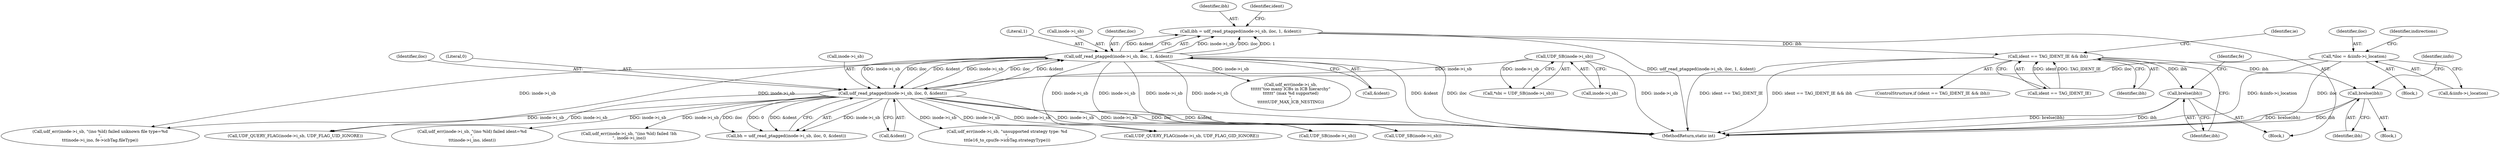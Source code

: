 digraph "0_linux_23b133bdc452aa441fcb9b82cbf6dd05cfd342d0@API" {
"1000256" [label="(Call,ibh = udf_read_ptagged(inode->i_sb, iloc, 1, &ident))"];
"1000258" [label="(Call,udf_read_ptagged(inode->i_sb, iloc, 1, &ident))"];
"1000185" [label="(Call,udf_read_ptagged(inode->i_sb, iloc, 0, &ident))"];
"1000127" [label="(Call,UDF_SB(inode->i_sb))"];
"1000132" [label="(Call,*iloc = &iinfo->i_location)"];
"1000267" [label="(Call,ident == TAG_IDENT_IE && ibh)"];
"1000297" [label="(Call,brelse(ibh))"];
"1000324" [label="(Call,brelse(ibh))"];
"1000197" [label="(Call,udf_err(inode->i_sb, \"(ino %ld) failed !bh\n\", inode->i_ino))"];
"1000325" [label="(Identifier,ibh)"];
"1000128" [label="(Call,inode->i_sb)"];
"1000258" [label="(Call,udf_read_ptagged(inode->i_sb, iloc, 1, &ident))"];
"1000221" [label="(Call,udf_err(inode->i_sb, \"(ino %ld) failed ident=%d\n\",\n\t\t\tinode->i_ino, ident))"];
"1000267" [label="(Call,ident == TAG_IDENT_IE && ibh)"];
"1000314" [label="(Call,udf_err(inode->i_sb,\n\t\t\t\t\t\t\"too many ICBs in ICB hierarchy\"\n\t\t\t\t\t\t\" (max %d supported)\n\",\n\t\t\t\t\t\tUDF_MAX_ICB_NESTING))"];
"1001170" [label="(Call,udf_err(inode->i_sb, \"(ino %ld) failed unknown file type=%d\n\",\n\t\t\tinode->i_ino, fe->icbTag.fileType))"];
"1000191" [label="(Call,&ident)"];
"1000257" [label="(Identifier,ibh)"];
"1000186" [label="(Call,inode->i_sb)"];
"1000297" [label="(Call,brelse(ibh))"];
"1000256" [label="(Call,ibh = udf_read_ptagged(inode->i_sb, iloc, 1, &ident))"];
"1000111" [label="(Block,)"];
"1000141" [label="(Identifier,indirections)"];
"1000189" [label="(Identifier,iloc)"];
"1000190" [label="(Literal,0)"];
"1000353" [label="(Identifier,fe)"];
"1000337" [label="(Call,udf_err(inode->i_sb, \"unsupported strategy type: %d\n\",\n\t\t\tle16_to_cpu(fe->icbTag.strategyType)))"];
"1000271" [label="(Identifier,ibh)"];
"1001231" [label="(MethodReturn,static int)"];
"1000591" [label="(Call,UDF_QUERY_FLAG(inode->i_sb, UDF_FLAG_UID_IGNORE))"];
"1000298" [label="(Identifier,ibh)"];
"1000264" [label="(Call,&ident)"];
"1000183" [label="(Call,bh = udf_read_ptagged(inode->i_sb, iloc, 0, &ident))"];
"1000133" [label="(Identifier,iloc)"];
"1000266" [label="(ControlStructure,if (ident == TAG_IDENT_IE && ibh))"];
"1000125" [label="(Call,*sbi = UDF_SB(inode->i_sb))"];
"1000127" [label="(Call,UDF_SB(inode->i_sb))"];
"1000269" [label="(Identifier,ident)"];
"1000268" [label="(Call,ident == TAG_IDENT_IE)"];
"1000263" [label="(Literal,1)"];
"1000625" [label="(Call,UDF_QUERY_FLAG(inode->i_sb, UDF_FLAG_GID_IGNORE))"];
"1000134" [label="(Call,&iinfo->i_location)"];
"1000132" [label="(Call,*iloc = &iinfo->i_location)"];
"1000276" [label="(Identifier,ie)"];
"1000640" [label="(Call,UDF_SB(inode->i_sb))"];
"1000259" [label="(Call,inode->i_sb)"];
"1000606" [label="(Call,UDF_SB(inode->i_sb))"];
"1000185" [label="(Call,udf_read_ptagged(inode->i_sb, iloc, 0, &ident))"];
"1000262" [label="(Identifier,iloc)"];
"1000302" [label="(Identifier,iinfo)"];
"1000324" [label="(Call,brelse(ibh))"];
"1000296" [label="(Block,)"];
"1000254" [label="(Block,)"];
"1000256" -> "1000254"  [label="AST: "];
"1000256" -> "1000258"  [label="CFG: "];
"1000257" -> "1000256"  [label="AST: "];
"1000258" -> "1000256"  [label="AST: "];
"1000269" -> "1000256"  [label="CFG: "];
"1000256" -> "1001231"  [label="DDG: udf_read_ptagged(inode->i_sb, iloc, 1, &ident)"];
"1000258" -> "1000256"  [label="DDG: inode->i_sb"];
"1000258" -> "1000256"  [label="DDG: iloc"];
"1000258" -> "1000256"  [label="DDG: 1"];
"1000258" -> "1000256"  [label="DDG: &ident"];
"1000256" -> "1000267"  [label="DDG: ibh"];
"1000258" -> "1000264"  [label="CFG: "];
"1000259" -> "1000258"  [label="AST: "];
"1000262" -> "1000258"  [label="AST: "];
"1000263" -> "1000258"  [label="AST: "];
"1000264" -> "1000258"  [label="AST: "];
"1000258" -> "1001231"  [label="DDG: inode->i_sb"];
"1000258" -> "1001231"  [label="DDG: &ident"];
"1000258" -> "1001231"  [label="DDG: iloc"];
"1000258" -> "1000185"  [label="DDG: inode->i_sb"];
"1000258" -> "1000185"  [label="DDG: iloc"];
"1000258" -> "1000185"  [label="DDG: &ident"];
"1000185" -> "1000258"  [label="DDG: inode->i_sb"];
"1000185" -> "1000258"  [label="DDG: iloc"];
"1000185" -> "1000258"  [label="DDG: &ident"];
"1000258" -> "1000314"  [label="DDG: inode->i_sb"];
"1000258" -> "1000591"  [label="DDG: inode->i_sb"];
"1000258" -> "1000606"  [label="DDG: inode->i_sb"];
"1000258" -> "1000625"  [label="DDG: inode->i_sb"];
"1000258" -> "1000640"  [label="DDG: inode->i_sb"];
"1000258" -> "1001170"  [label="DDG: inode->i_sb"];
"1000185" -> "1000183"  [label="AST: "];
"1000185" -> "1000191"  [label="CFG: "];
"1000186" -> "1000185"  [label="AST: "];
"1000189" -> "1000185"  [label="AST: "];
"1000190" -> "1000185"  [label="AST: "];
"1000191" -> "1000185"  [label="AST: "];
"1000183" -> "1000185"  [label="CFG: "];
"1000185" -> "1001231"  [label="DDG: inode->i_sb"];
"1000185" -> "1001231"  [label="DDG: iloc"];
"1000185" -> "1001231"  [label="DDG: &ident"];
"1000185" -> "1000183"  [label="DDG: inode->i_sb"];
"1000185" -> "1000183"  [label="DDG: iloc"];
"1000185" -> "1000183"  [label="DDG: 0"];
"1000185" -> "1000183"  [label="DDG: &ident"];
"1000127" -> "1000185"  [label="DDG: inode->i_sb"];
"1000132" -> "1000185"  [label="DDG: iloc"];
"1000185" -> "1000197"  [label="DDG: inode->i_sb"];
"1000185" -> "1000221"  [label="DDG: inode->i_sb"];
"1000185" -> "1000337"  [label="DDG: inode->i_sb"];
"1000185" -> "1000591"  [label="DDG: inode->i_sb"];
"1000185" -> "1000606"  [label="DDG: inode->i_sb"];
"1000185" -> "1000625"  [label="DDG: inode->i_sb"];
"1000185" -> "1000640"  [label="DDG: inode->i_sb"];
"1000185" -> "1001170"  [label="DDG: inode->i_sb"];
"1000127" -> "1000125"  [label="AST: "];
"1000127" -> "1000128"  [label="CFG: "];
"1000128" -> "1000127"  [label="AST: "];
"1000125" -> "1000127"  [label="CFG: "];
"1000127" -> "1001231"  [label="DDG: inode->i_sb"];
"1000127" -> "1000125"  [label="DDG: inode->i_sb"];
"1000132" -> "1000111"  [label="AST: "];
"1000132" -> "1000134"  [label="CFG: "];
"1000133" -> "1000132"  [label="AST: "];
"1000134" -> "1000132"  [label="AST: "];
"1000141" -> "1000132"  [label="CFG: "];
"1000132" -> "1001231"  [label="DDG: &iinfo->i_location"];
"1000132" -> "1001231"  [label="DDG: iloc"];
"1000267" -> "1000266"  [label="AST: "];
"1000267" -> "1000268"  [label="CFG: "];
"1000267" -> "1000271"  [label="CFG: "];
"1000268" -> "1000267"  [label="AST: "];
"1000271" -> "1000267"  [label="AST: "];
"1000276" -> "1000267"  [label="CFG: "];
"1000325" -> "1000267"  [label="CFG: "];
"1000267" -> "1001231"  [label="DDG: ident == TAG_IDENT_IE"];
"1000267" -> "1001231"  [label="DDG: ident == TAG_IDENT_IE && ibh"];
"1000268" -> "1000267"  [label="DDG: ident"];
"1000268" -> "1000267"  [label="DDG: TAG_IDENT_IE"];
"1000267" -> "1000297"  [label="DDG: ibh"];
"1000267" -> "1000324"  [label="DDG: ibh"];
"1000297" -> "1000296"  [label="AST: "];
"1000297" -> "1000298"  [label="CFG: "];
"1000298" -> "1000297"  [label="AST: "];
"1000302" -> "1000297"  [label="CFG: "];
"1000297" -> "1001231"  [label="DDG: ibh"];
"1000297" -> "1001231"  [label="DDG: brelse(ibh)"];
"1000324" -> "1000254"  [label="AST: "];
"1000324" -> "1000325"  [label="CFG: "];
"1000325" -> "1000324"  [label="AST: "];
"1000353" -> "1000324"  [label="CFG: "];
"1000324" -> "1001231"  [label="DDG: brelse(ibh)"];
"1000324" -> "1001231"  [label="DDG: ibh"];
}

